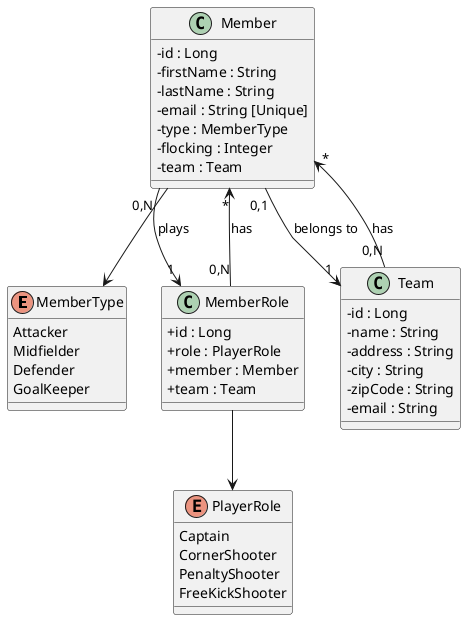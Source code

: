 @startuml

skinparam classAttributeIconSize 0

enum MemberType {
     Attacker
     Midfielder
     Defender
     GoalKeeper
}

enum PlayerRole {
    Captain
    CornerShooter
    PenaltyShooter
    FreeKickShooter
}

class Member {
    - id : Long
    - firstName : String
    - lastName : String
    - email : String [Unique]
    - type : MemberType
    - flocking : Integer
    - team : Team
}

class MemberRole {
    + id : Long
    + role : PlayerRole
    + member : Member
    + team : Team
}

class Team {
    - id : Long
    - name : String
    - address : String
    - city : String
    - zipCode : String
    - email : String
}

Member --> MemberType
MemberRole --> PlayerRole

Member "0,1" --> "1" Team : "belongs to"
Team "0,N" --> "*" Member : "has"

Member "0,N" --> "1" MemberRole : "plays"
MemberRole "0,N" --> "*" Member : "has"
@enduml